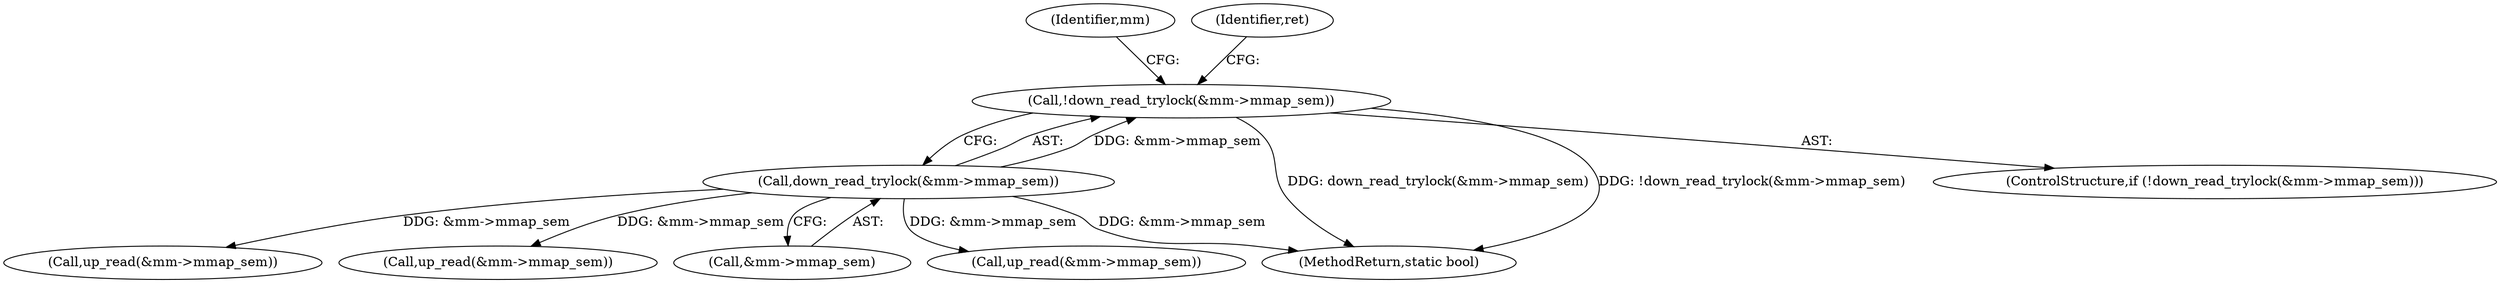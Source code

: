 digraph "0_linux_687cb0884a714ff484d038e9190edc874edcf146@API" {
"1000119" [label="(Call,!down_read_trylock(&mm->mmap_sem))"];
"1000120" [label="(Call,down_read_trylock(&mm->mmap_sem))"];
"1000136" [label="(Identifier,mm)"];
"1000260" [label="(MethodReturn,static bool)"];
"1000120" [label="(Call,down_read_trylock(&mm->mmap_sem))"];
"1000245" [label="(Call,up_read(&mm->mmap_sem))"];
"1000138" [label="(Call,up_read(&mm->mmap_sem))"];
"1000121" [label="(Call,&mm->mmap_sem)"];
"1000154" [label="(Call,up_read(&mm->mmap_sem))"];
"1000127" [label="(Identifier,ret)"];
"1000119" [label="(Call,!down_read_trylock(&mm->mmap_sem))"];
"1000118" [label="(ControlStructure,if (!down_read_trylock(&mm->mmap_sem)))"];
"1000119" -> "1000118"  [label="AST: "];
"1000119" -> "1000120"  [label="CFG: "];
"1000120" -> "1000119"  [label="AST: "];
"1000127" -> "1000119"  [label="CFG: "];
"1000136" -> "1000119"  [label="CFG: "];
"1000119" -> "1000260"  [label="DDG: down_read_trylock(&mm->mmap_sem)"];
"1000119" -> "1000260"  [label="DDG: !down_read_trylock(&mm->mmap_sem)"];
"1000120" -> "1000119"  [label="DDG: &mm->mmap_sem"];
"1000120" -> "1000121"  [label="CFG: "];
"1000121" -> "1000120"  [label="AST: "];
"1000120" -> "1000260"  [label="DDG: &mm->mmap_sem"];
"1000120" -> "1000138"  [label="DDG: &mm->mmap_sem"];
"1000120" -> "1000154"  [label="DDG: &mm->mmap_sem"];
"1000120" -> "1000245"  [label="DDG: &mm->mmap_sem"];
}
